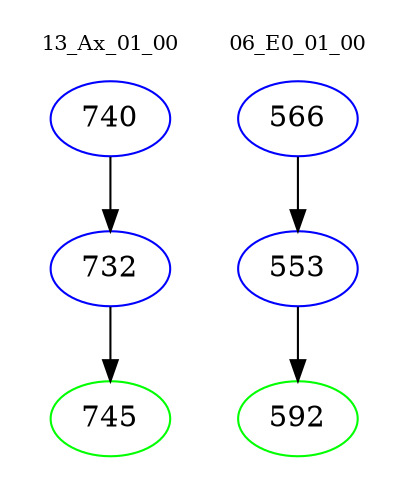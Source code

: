 digraph{
subgraph cluster_0 {
color = white
label = "13_Ax_01_00";
fontsize=10;
T0_740 [label="740", color="blue"]
T0_740 -> T0_732 [color="black"]
T0_732 [label="732", color="blue"]
T0_732 -> T0_745 [color="black"]
T0_745 [label="745", color="green"]
}
subgraph cluster_1 {
color = white
label = "06_E0_01_00";
fontsize=10;
T1_566 [label="566", color="blue"]
T1_566 -> T1_553 [color="black"]
T1_553 [label="553", color="blue"]
T1_553 -> T1_592 [color="black"]
T1_592 [label="592", color="green"]
}
}
